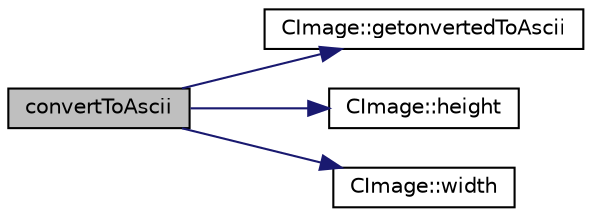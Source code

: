 digraph "convertToAscii"
{
 // LATEX_PDF_SIZE
  edge [fontname="Helvetica",fontsize="10",labelfontname="Helvetica",labelfontsize="10"];
  node [fontname="Helvetica",fontsize="10",shape=record];
  rankdir="LR";
  Node1 [label="convertToAscii",height=0.2,width=0.4,color="black", fillcolor="grey75", style="filled", fontcolor="black",tooltip=" "];
  Node1 -> Node2 [color="midnightblue",fontsize="10",style="solid",fontname="Helvetica"];
  Node2 [label="CImage::getonvertedToAscii",height=0.2,width=0.4,color="black", fillcolor="white", style="filled",URL="$classCImage.html#a87b0396bb85a46323ca9d972f1bd81bb",tooltip=" "];
  Node1 -> Node3 [color="midnightblue",fontsize="10",style="solid",fontname="Helvetica"];
  Node3 [label="CImage::height",height=0.2,width=0.4,color="black", fillcolor="white", style="filled",URL="$classCImage.html#aa34a51a3eccdd76323466f6526dfab4f",tooltip=" "];
  Node1 -> Node4 [color="midnightblue",fontsize="10",style="solid",fontname="Helvetica"];
  Node4 [label="CImage::width",height=0.2,width=0.4,color="black", fillcolor="white", style="filled",URL="$classCImage.html#a3fb2c45939fb8b8856b36b021402bc19",tooltip=" "];
}
